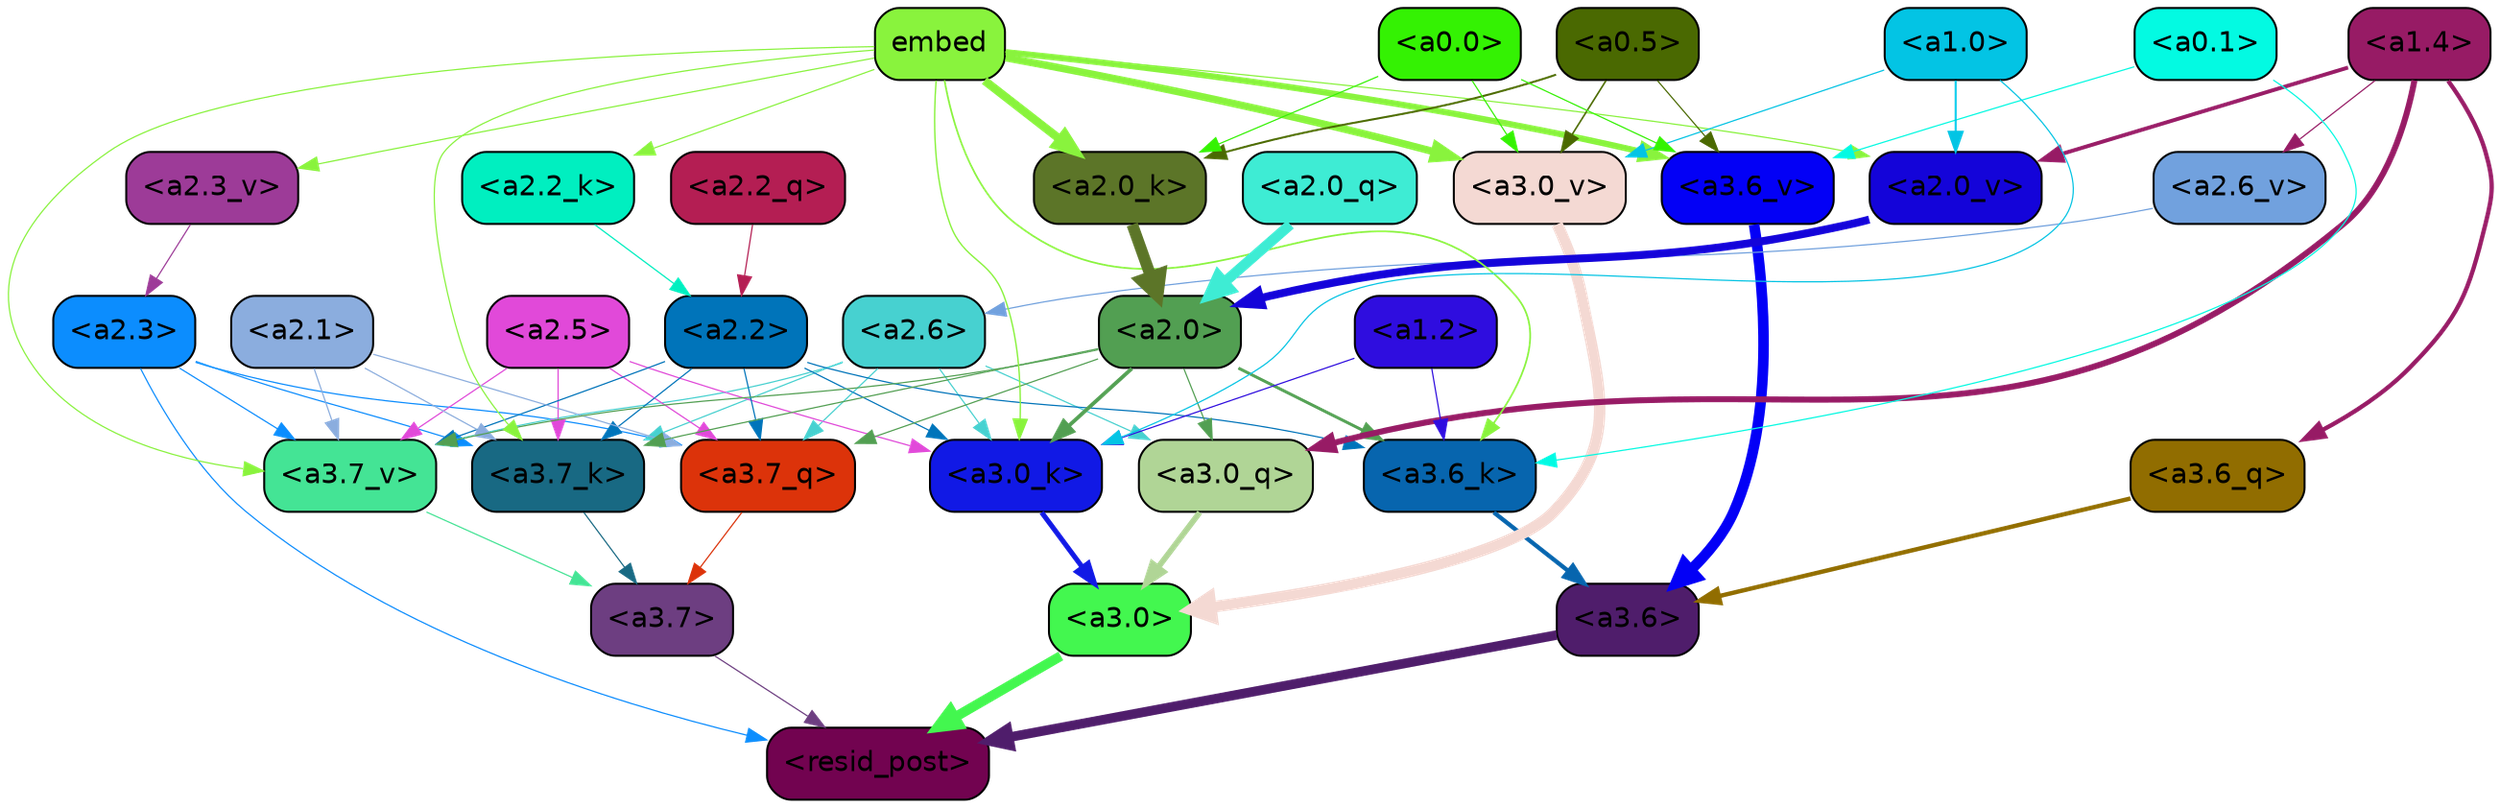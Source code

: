strict digraph "" {
	graph [bgcolor=transparent,
		layout=dot,
		overlap=false,
		splines=true
	];
	"<a3.7>"	[color=black,
		fillcolor="#6d3e81",
		fontname=Helvetica,
		shape=box,
		style="filled, rounded"];
	"<resid_post>"	[color=black,
		fillcolor="#720350",
		fontname=Helvetica,
		shape=box,
		style="filled, rounded"];
	"<a3.7>" -> "<resid_post>"	[color="#6d3e81",
		penwidth=0.6];
	"<a3.6>"	[color=black,
		fillcolor="#4f1d6b",
		fontname=Helvetica,
		shape=box,
		style="filled, rounded"];
	"<a3.6>" -> "<resid_post>"	[color="#4f1d6b",
		penwidth=4.7534414529800415];
	"<a3.0>"	[color=black,
		fillcolor="#43f74f",
		fontname=Helvetica,
		shape=box,
		style="filled, rounded"];
	"<a3.0>" -> "<resid_post>"	[color="#43f74f",
		penwidth=4.898576855659485];
	"<a2.3>"	[color=black,
		fillcolor="#0c8dfe",
		fontname=Helvetica,
		shape=box,
		style="filled, rounded"];
	"<a2.3>" -> "<resid_post>"	[color="#0c8dfe",
		penwidth=0.6];
	"<a3.7_q>"	[color=black,
		fillcolor="#dc330a",
		fontname=Helvetica,
		shape=box,
		style="filled, rounded"];
	"<a2.3>" -> "<a3.7_q>"	[color="#0c8dfe",
		penwidth=0.6];
	"<a3.7_k>"	[color=black,
		fillcolor="#186983",
		fontname=Helvetica,
		shape=box,
		style="filled, rounded"];
	"<a2.3>" -> "<a3.7_k>"	[color="#0c8dfe",
		penwidth=0.6];
	"<a3.7_v>"	[color=black,
		fillcolor="#44e495",
		fontname=Helvetica,
		shape=box,
		style="filled, rounded"];
	"<a2.3>" -> "<a3.7_v>"	[color="#0c8dfe",
		penwidth=0.6];
	"<a3.7_q>" -> "<a3.7>"	[color="#dc330a",
		penwidth=0.6];
	"<a3.6_q>"	[color=black,
		fillcolor="#916d00",
		fontname=Helvetica,
		shape=box,
		style="filled, rounded"];
	"<a3.6_q>" -> "<a3.6>"	[color="#916d00",
		penwidth=2.160832464694977];
	"<a3.0_q>"	[color=black,
		fillcolor="#b0d596",
		fontname=Helvetica,
		shape=box,
		style="filled, rounded"];
	"<a3.0_q>" -> "<a3.0>"	[color="#b0d596",
		penwidth=2.870753765106201];
	"<a3.7_k>" -> "<a3.7>"	[color="#186983",
		penwidth=0.6];
	"<a3.6_k>"	[color=black,
		fillcolor="#0765ae",
		fontname=Helvetica,
		shape=box,
		style="filled, rounded"];
	"<a3.6_k>" -> "<a3.6>"	[color="#0765ae",
		penwidth=2.13908451795578];
	"<a3.0_k>"	[color=black,
		fillcolor="#1119e5",
		fontname=Helvetica,
		shape=box,
		style="filled, rounded"];
	"<a3.0_k>" -> "<a3.0>"	[color="#1119e5",
		penwidth=2.520303964614868];
	"<a3.7_v>" -> "<a3.7>"	[color="#44e495",
		penwidth=0.6];
	"<a3.6_v>"	[color=black,
		fillcolor="#0300f6",
		fontname=Helvetica,
		shape=box,
		style="filled, rounded"];
	"<a3.6_v>" -> "<a3.6>"	[color="#0300f6",
		penwidth=5.297133803367615];
	"<a3.0_v>"	[color=black,
		fillcolor="#f4d9d3",
		fontname=Helvetica,
		shape=box,
		style="filled, rounded"];
	"<a3.0_v>" -> "<a3.0>"	[color="#f4d9d3",
		penwidth=5.680712580680847];
	"<a2.6>"	[color=black,
		fillcolor="#47d1d0",
		fontname=Helvetica,
		shape=box,
		style="filled, rounded"];
	"<a2.6>" -> "<a3.7_q>"	[color="#47d1d0",
		penwidth=0.6];
	"<a2.6>" -> "<a3.0_q>"	[color="#47d1d0",
		penwidth=0.6];
	"<a2.6>" -> "<a3.7_k>"	[color="#47d1d0",
		penwidth=0.6];
	"<a2.6>" -> "<a3.0_k>"	[color="#47d1d0",
		penwidth=0.6];
	"<a2.6>" -> "<a3.7_v>"	[color="#47d1d0",
		penwidth=0.6];
	"<a2.5>"	[color=black,
		fillcolor="#e149d9",
		fontname=Helvetica,
		shape=box,
		style="filled, rounded"];
	"<a2.5>" -> "<a3.7_q>"	[color="#e149d9",
		penwidth=0.6];
	"<a2.5>" -> "<a3.7_k>"	[color="#e149d9",
		penwidth=0.6];
	"<a2.5>" -> "<a3.0_k>"	[color="#e149d9",
		penwidth=0.6];
	"<a2.5>" -> "<a3.7_v>"	[color="#e149d9",
		penwidth=0.6];
	"<a2.2>"	[color=black,
		fillcolor="#0074ba",
		fontname=Helvetica,
		shape=box,
		style="filled, rounded"];
	"<a2.2>" -> "<a3.7_q>"	[color="#0074ba",
		penwidth=0.6];
	"<a2.2>" -> "<a3.7_k>"	[color="#0074ba",
		penwidth=0.6];
	"<a2.2>" -> "<a3.6_k>"	[color="#0074ba",
		penwidth=0.6];
	"<a2.2>" -> "<a3.0_k>"	[color="#0074ba",
		penwidth=0.6];
	"<a2.2>" -> "<a3.7_v>"	[color="#0074ba",
		penwidth=0.6];
	"<a2.1>"	[color=black,
		fillcolor="#8badde",
		fontname=Helvetica,
		shape=box,
		style="filled, rounded"];
	"<a2.1>" -> "<a3.7_q>"	[color="#8badde",
		penwidth=0.6];
	"<a2.1>" -> "<a3.7_k>"	[color="#8badde",
		penwidth=0.6];
	"<a2.1>" -> "<a3.7_v>"	[color="#8badde",
		penwidth=0.6];
	"<a2.0>"	[color=black,
		fillcolor="#529f52",
		fontname=Helvetica,
		shape=box,
		style="filled, rounded"];
	"<a2.0>" -> "<a3.7_q>"	[color="#529f52",
		penwidth=0.6];
	"<a2.0>" -> "<a3.0_q>"	[color="#529f52",
		penwidth=0.6];
	"<a2.0>" -> "<a3.7_k>"	[color="#529f52",
		penwidth=0.6];
	"<a2.0>" -> "<a3.6_k>"	[color="#529f52",
		penwidth=1.4784413101151586];
	"<a2.0>" -> "<a3.0_k>"	[color="#529f52",
		penwidth=1.8858084231615067];
	"<a2.0>" -> "<a3.7_v>"	[color="#529f52",
		penwidth=0.6];
	"<a1.4>"	[color=black,
		fillcolor="#971b65",
		fontname=Helvetica,
		shape=box,
		style="filled, rounded"];
	"<a1.4>" -> "<a3.6_q>"	[color="#971b65",
		penwidth=2.149975523352623];
	"<a1.4>" -> "<a3.0_q>"	[color="#971b65",
		penwidth=3.0018038749694824];
	"<a2.6_v>"	[color=black,
		fillcolor="#71a1de",
		fontname=Helvetica,
		shape=box,
		style="filled, rounded"];
	"<a1.4>" -> "<a2.6_v>"	[color="#971b65",
		penwidth=0.6];
	"<a2.0_v>"	[color=black,
		fillcolor="#1404d9",
		fontname=Helvetica,
		shape=box,
		style="filled, rounded"];
	"<a1.4>" -> "<a2.0_v>"	[color="#971b65",
		penwidth=1.925402581691742];
	embed	[color=black,
		fillcolor="#89f33d",
		fontname=Helvetica,
		shape=box,
		style="filled, rounded"];
	embed -> "<a3.7_k>"	[color="#89f33d",
		penwidth=0.6];
	embed -> "<a3.6_k>"	[color="#89f33d",
		penwidth=0.8552796393632889];
	embed -> "<a3.0_k>"	[color="#89f33d",
		penwidth=0.691851794719696];
	embed -> "<a3.7_v>"	[color="#89f33d",
		penwidth=0.6];
	embed -> "<a3.6_v>"	[color="#89f33d",
		penwidth=3.067279100418091];
	embed -> "<a3.0_v>"	[color="#89f33d",
		penwidth=3.6927278637886047];
	"<a2.2_k>"	[color=black,
		fillcolor="#00efc0",
		fontname=Helvetica,
		shape=box,
		style="filled, rounded"];
	embed -> "<a2.2_k>"	[color="#89f33d",
		penwidth=0.6];
	"<a2.0_k>"	[color=black,
		fillcolor="#5c7528",
		fontname=Helvetica,
		shape=box,
		style="filled, rounded"];
	embed -> "<a2.0_k>"	[color="#89f33d",
		penwidth=4.198909968137741];
	"<a2.3_v>"	[color=black,
		fillcolor="#9d3b98",
		fontname=Helvetica,
		shape=box,
		style="filled, rounded"];
	embed -> "<a2.3_v>"	[color="#89f33d",
		penwidth=0.6];
	embed -> "<a2.0_v>"	[color="#89f33d",
		penwidth=0.6];
	"<a1.2>"	[color=black,
		fillcolor="#2f0ddf",
		fontname=Helvetica,
		shape=box,
		style="filled, rounded"];
	"<a1.2>" -> "<a3.6_k>"	[color="#2f0ddf",
		penwidth=0.6];
	"<a1.2>" -> "<a3.0_k>"	[color="#2f0ddf",
		penwidth=0.6];
	"<a0.1>"	[color=black,
		fillcolor="#03fae2",
		fontname=Helvetica,
		shape=box,
		style="filled, rounded"];
	"<a0.1>" -> "<a3.6_k>"	[color="#03fae2",
		penwidth=0.6];
	"<a0.1>" -> "<a3.6_v>"	[color="#03fae2",
		penwidth=0.6];
	"<a1.0>"	[color=black,
		fillcolor="#03c4e4",
		fontname=Helvetica,
		shape=box,
		style="filled, rounded"];
	"<a1.0>" -> "<a3.0_k>"	[color="#03c4e4",
		penwidth=0.6];
	"<a1.0>" -> "<a3.0_v>"	[color="#03c4e4",
		penwidth=0.6];
	"<a1.0>" -> "<a2.0_v>"	[color="#03c4e4",
		penwidth=0.9920598268508911];
	"<a0.5>"	[color=black,
		fillcolor="#4a6901",
		fontname=Helvetica,
		shape=box,
		style="filled, rounded"];
	"<a0.5>" -> "<a3.6_v>"	[color="#4a6901",
		penwidth=0.6];
	"<a0.5>" -> "<a3.0_v>"	[color="#4a6901",
		penwidth=0.8028683364391327];
	"<a0.5>" -> "<a2.0_k>"	[color="#4a6901",
		penwidth=0.9883035719394684];
	"<a0.0>"	[color=black,
		fillcolor="#34f203",
		fontname=Helvetica,
		shape=box,
		style="filled, rounded"];
	"<a0.0>" -> "<a3.6_v>"	[color="#34f203",
		penwidth=0.6];
	"<a0.0>" -> "<a3.0_v>"	[color="#34f203",
		penwidth=0.6];
	"<a0.0>" -> "<a2.0_k>"	[color="#34f203",
		penwidth=0.6];
	"<a2.2_q>"	[color=black,
		fillcolor="#b41e53",
		fontname=Helvetica,
		shape=box,
		style="filled, rounded"];
	"<a2.2_q>" -> "<a2.2>"	[color="#b41e53",
		penwidth=0.6];
	"<a2.0_q>"	[color=black,
		fillcolor="#3eecd4",
		fontname=Helvetica,
		shape=box,
		style="filled, rounded"];
	"<a2.0_q>" -> "<a2.0>"	[color="#3eecd4",
		penwidth=5.1847569942474365];
	"<a2.2_k>" -> "<a2.2>"	[color="#00efc0",
		penwidth=0.6149471998214722];
	"<a2.0_k>" -> "<a2.0>"	[color="#5c7528",
		penwidth=5.773491740226746];
	"<a2.6_v>" -> "<a2.6>"	[color="#71a1de",
		penwidth=0.6];
	"<a2.3_v>" -> "<a2.3>"	[color="#9d3b98",
		penwidth=0.6];
	"<a2.0_v>" -> "<a2.0>"	[color="#1404d9",
		penwidth=3.9731863737106323];
}
